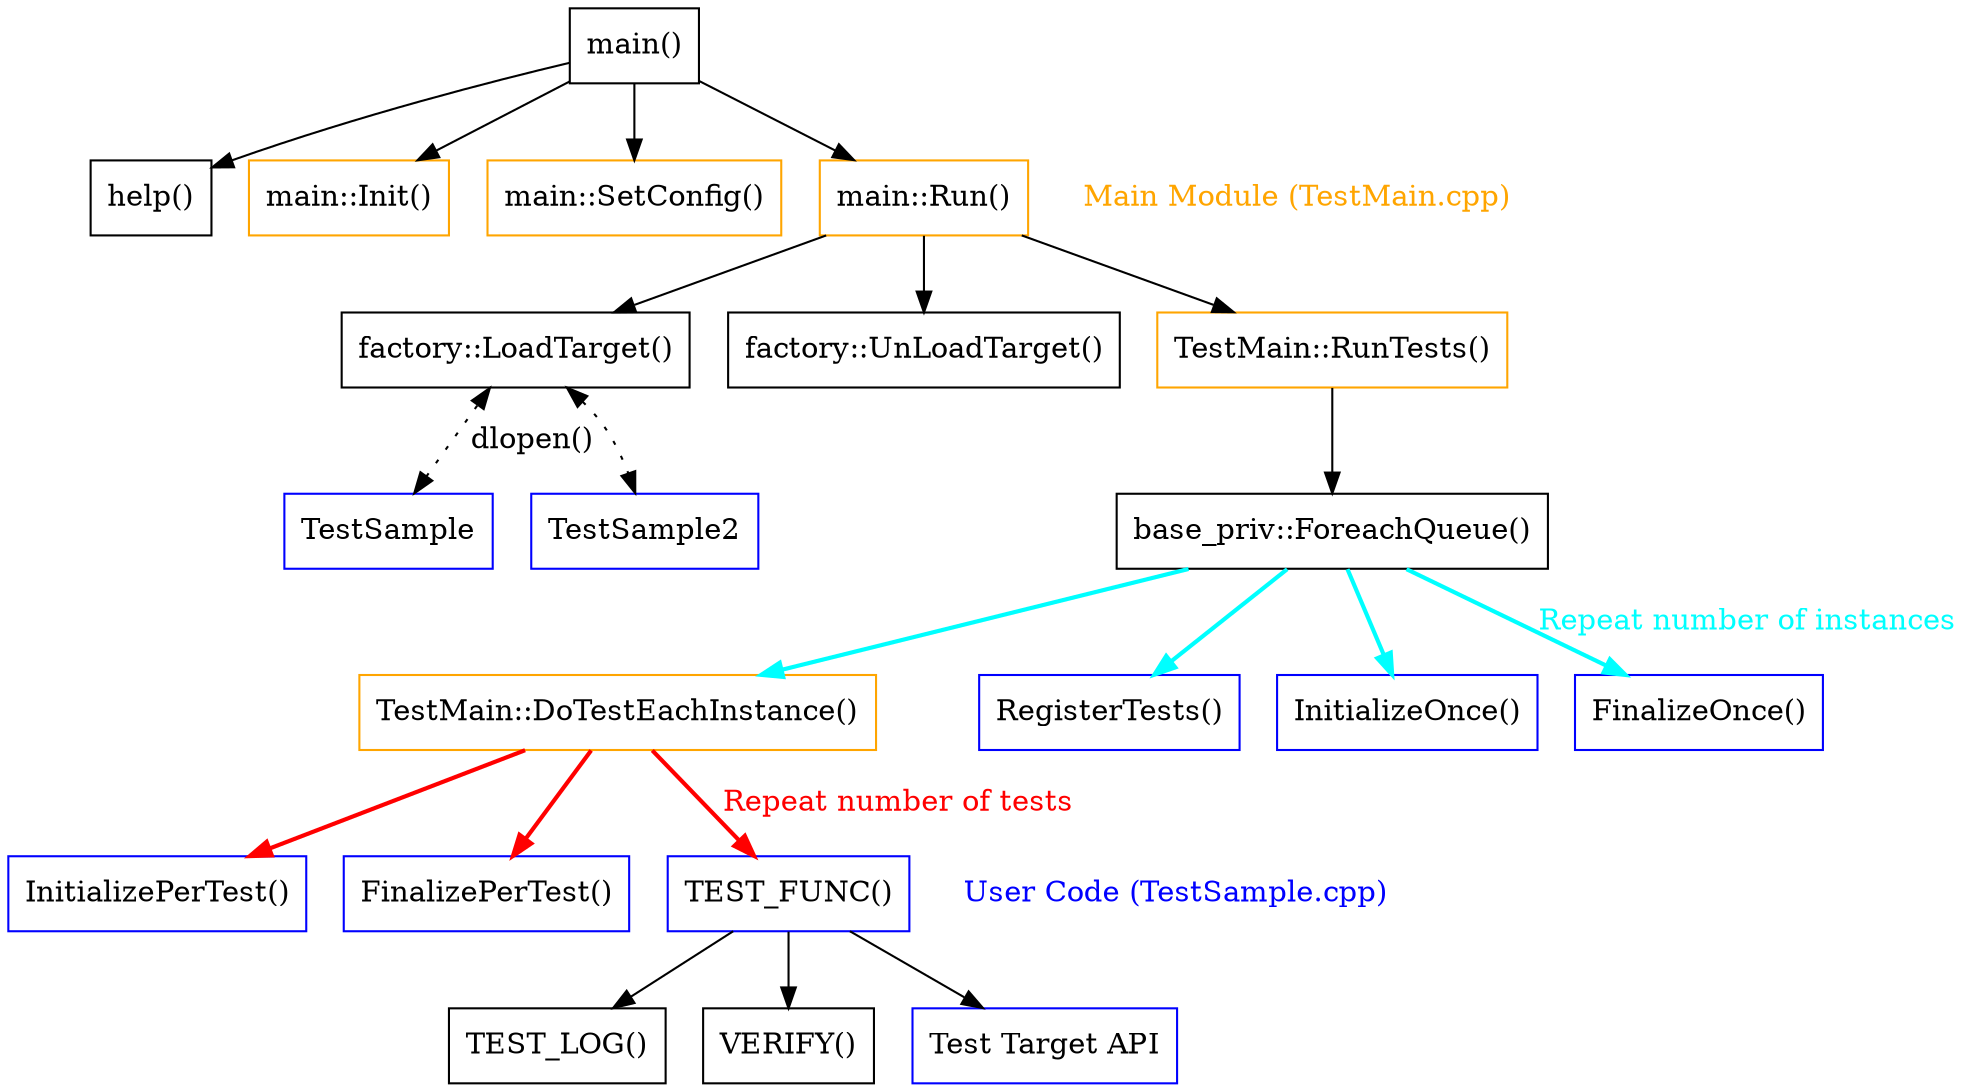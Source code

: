 
digraph g {
  rankdir=TB;
  graph [dpi="64"];
  node [shape=box ];
  n00 [label="main()", color=black ];
  n01 [label="help()", color=black ];
  n02 [label="main::Init()", color=orange ];
  n03 [label="main::SetConfig()", color=orange ];
  n04 [label="main::Run()", color=orange ];

  n10 [label="factory::LoadTarget()", color=black ];
  n11 [label="factory::UnLoadTarget()", color=black ];

  n20 [label="TestMain::RunTests()", color=orange ];
  n21 [label="TestMain::DoTestEachInstance()", color=orange ];
  n22 [label="base_priv::ForeachQueue()", color=black ];

  n30 [label="RegisterTests()", color=blue ];
  n31 [label="InitializeOnce()", color=blue ];
  n32 [label="FinalizeOnce()", color=blue ];
  n33 [label="InitializePerTest()", color=blue ];
  n34 [label="FinalizePerTest()", color=blue ];
  n35 [label="TEST_FUNC()", color=blue ];

  n40 [label="TEST_LOG()", color=black ];
  n41 [label="VERIFY()", color=black ];
  n42 [label="Test Target API", color=blue ];

  n50 [label="TestSample", color=blue ];
  n51 [label="TestSample2", color=blue ];

  n00 -> n01;
  n00 -> n02;
  n00 -> n03;
  n00 -> n04;
  n04 -> n10;
  n04 -> n11;
  n04 -> n20;

  n20 -> n22;
  n22 -> n31 [color=cyan, penwidth=2];
  n22 -> n30 [color=cyan, penwidth=2];
  n22 -> n32 [color=cyan, penwidth=2, label="Repeat number of instances", fontcolor=cyan];
  n22 -> n21 [color=cyan, penwidth=2];

  n21 -> n33 [color=red, penwidth=2];
  n21 -> n34 [color=red, penwidth=2];
  n21 -> n35 [color=red, penwidth=2, label=" Repeat number of tests", fontcolor=red];

  n35 -> n40;
  n35 -> n41;
  n35 -> n42;

  n10 -> n50 [dir=both, style=dotted, label=" dlopen()"];
  n10 -> n51 [dir=both, style=dotted];

  memo1 [label="User Code (TestSample.cpp)", fontcolor=blue, shape=plaintext, style="" ];
  n30 -> memo1 [style=invis];
  memo2 [label="Main Module (TestMain.cpp)", fontcolor=orange, shape=plaintext, style="" ];
  n00 -> memo2 [style=invis];
}
